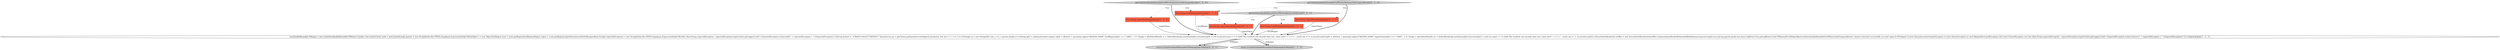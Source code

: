 digraph {
6 [style = filled, label = "final String regionName@@@2@@@['0', '1', '0']", fillcolor = tomato, shape = box image = "AAA0AAABBB2BBB"];
1 [style = filled, label = "final String regionName@@@2@@@['1', '0', '0']", fillcolor = tomato, shape = box image = "AAA0AAABBB1BBB"];
10 [style = filled, label = "final String regionName@@@2@@@['0', '0', '1']", fillcolor = tomato, shape = box image = "AAA0AAABBB3BBB"];
2 [style = filled, label = "SerializableRunnable PrRegion = new CacheSerializableRunnable(\"PRQuery\"){public void run2(){Cache cache = getCache()String(( queries = new String((((edu.fdu.CPPDG.tinypdg.pe.ExpressionInfo@148cb2Object r = new Object((((((Region local = cache.getRegion(localRegion)Region region = cache.getRegion(regionName)assertNotNull(region)final String(( expectedExceptions = new String((((edu.fdu.CPPDG.tinypdg.pe.ExpressionInfo@148cebfor (final String expectedException : expectedExceptions){getCache().getLogger().info(\"<ExpectedException action=add>\" + expectedException + \"</ExpectedException>\")}String distinct = \"<TRACE>SELECT DISTINCT \"QueryService qs = getCache().getQueryService()Object(( paramstry {for (int l = 1 l <= 3 l++){String(( rq = new String((((for (int j = 0 j < queries.length j++){String qStr = nullsynchronized (region) {qStr = (distinct + queries(j(.replace(\"REGION_NAME\",localRegion))qStr += (\" LIMIT \" + (l * l))rq(j( = qStrSelectResults sr = (SelectResults)qs.newQuery(qStr).execute()r(j((0( = srif (sr.asList().size() > l * l) {fail(\"The resultset size exceeds limit size. Limit size=\" + l * l + \", result size =\" + sr.asList().size())}qStr = (distinct + queries(j(.replace(\"REGION_NAME\",regionName))qStr += (\" LIMIT \" + (l * l))rq(j( = qStrSelectResults srr = (SelectResults)qs.newQuery(qStr).execute()r(j((1( = srrif (srr.size() > l * l) {fail(\"The resultset size exceeds limit size. Limit size=\" + l * l + \", result size =\" + srr.asList().size())}}}StructSetOrResultsSet ssORrs = new StructSetOrResultsSet()ssORrs.CompareQueryResultsWithoutAndWithIndexes(r,queries.length,true,rq)}org.apache.geode.test.dunit.LogWriterUtils.getLogWriter().info(\"PRQueryDUnitHelper#getCacheSerializableRunnableForPRQueryAndCompareResults: Queries Executed successfully on Local region & PR Region\")}catch (QueryInvocationTargetException e) catch (QueryException e) catch (RegionDestroyedException rde) catch (CancelException cce) {for (final String expectedException : expectedExceptions){getCache().getLogger().info(\"<ExpectedException action=remove>\" + expectedException + \"</ExpectedException>\")}}}}@@@3@@@['1', '1', '1']", fillcolor = white, shape = ellipse image = "AAA0AAABBB1BBB"];
7 [style = filled, label = "final String localRegion@@@2@@@['0', '0', '1']", fillcolor = tomato, shape = box image = "AAA0AAABBB3BBB"];
9 [style = filled, label = "return (CacheSerializableRunnable)PrRegion@@@76@@@['0', '0', '1']", fillcolor = lightgray, shape = ellipse image = "AAA0AAABBB3BBB"];
4 [style = filled, label = "return (CacheSerializableRunnable)PrRegion@@@58@@@['1', '1', '0']", fillcolor = lightgray, shape = ellipse image = "AAA0AAABBB1BBB"];
5 [style = filled, label = "getCacheSerializableRunnableForPROrderByQueryAndCompareResults['0', '1', '0']", fillcolor = lightgray, shape = diamond image = "AAA0AAABBB2BBB"];
0 [style = filled, label = "getCacheSerializableRunnableForPROrderByQueryAndCompareResults['1', '0', '0']", fillcolor = lightgray, shape = diamond image = "AAA0AAABBB1BBB"];
3 [style = filled, label = "final String localRegion@@@2@@@['1', '1', '0']", fillcolor = tomato, shape = box image = "AAA0AAABBB1BBB"];
8 [style = filled, label = "getCacheSerializableRunnableForPROrderByQueryWithLimit['0', '0', '1']", fillcolor = lightgray, shape = diamond image = "AAA0AAABBB3BBB"];
3->2 [style = solid, label="localRegion"];
5->2 [style = bold, label=""];
5->6 [style = dotted, label="true"];
8->10 [style = dotted, label="true"];
10->2 [style = solid, label="regionName"];
2->9 [style = bold, label=""];
0->3 [style = dotted, label="true"];
8->2 [style = bold, label=""];
7->2 [style = solid, label="localRegion"];
0->2 [style = bold, label=""];
0->1 [style = dotted, label="true"];
2->4 [style = bold, label=""];
8->7 [style = dotted, label="true"];
3->10 [style = dashed, label="0"];
2->9 [style = solid, label="PrRegion"];
1->2 [style = solid, label="regionName"];
6->2 [style = solid, label="regionName"];
5->3 [style = dotted, label="true"];
2->4 [style = solid, label="PrRegion"];
}
